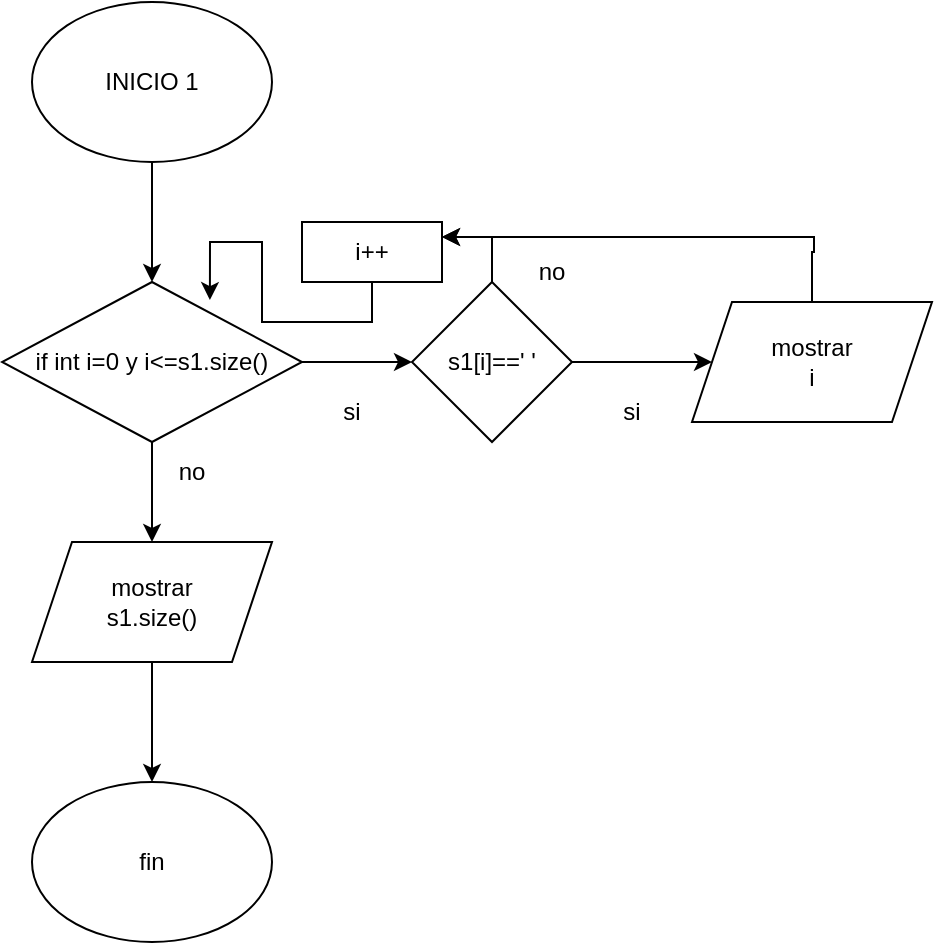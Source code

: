 <mxfile version="24.4.0" type="github">
  <diagram name="Página-1" id="UdH1-gKvDKVapIekHsB1">
    <mxGraphModel dx="664" dy="775" grid="1" gridSize="10" guides="1" tooltips="1" connect="1" arrows="1" fold="1" page="1" pageScale="1" pageWidth="827" pageHeight="1169" math="0" shadow="0">
      <root>
        <mxCell id="0" />
        <mxCell id="1" parent="0" />
        <mxCell id="WtG2zvQFbkql6weTgLgg-3" value="" style="edgeStyle=orthogonalEdgeStyle;rounded=0;orthogonalLoop=1;jettySize=auto;html=1;" edge="1" parent="1" source="WtG2zvQFbkql6weTgLgg-1" target="WtG2zvQFbkql6weTgLgg-2">
          <mxGeometry relative="1" as="geometry" />
        </mxCell>
        <mxCell id="WtG2zvQFbkql6weTgLgg-1" value="INICIO 1" style="ellipse;whiteSpace=wrap;html=1;" vertex="1" parent="1">
          <mxGeometry x="260" y="50" width="120" height="80" as="geometry" />
        </mxCell>
        <mxCell id="WtG2zvQFbkql6weTgLgg-5" value="" style="edgeStyle=orthogonalEdgeStyle;rounded=0;orthogonalLoop=1;jettySize=auto;html=1;" edge="1" parent="1" source="WtG2zvQFbkql6weTgLgg-2" target="WtG2zvQFbkql6weTgLgg-4">
          <mxGeometry relative="1" as="geometry" />
        </mxCell>
        <mxCell id="WtG2zvQFbkql6weTgLgg-15" value="" style="edgeStyle=orthogonalEdgeStyle;rounded=0;orthogonalLoop=1;jettySize=auto;html=1;" edge="1" parent="1" source="WtG2zvQFbkql6weTgLgg-2" target="WtG2zvQFbkql6weTgLgg-14">
          <mxGeometry relative="1" as="geometry" />
        </mxCell>
        <mxCell id="WtG2zvQFbkql6weTgLgg-2" value="if&amp;nbsp;int i=0 y i&amp;lt;=s1.size()" style="rhombus;whiteSpace=wrap;html=1;" vertex="1" parent="1">
          <mxGeometry x="245" y="190" width="150" height="80" as="geometry" />
        </mxCell>
        <mxCell id="WtG2zvQFbkql6weTgLgg-7" value="" style="edgeStyle=orthogonalEdgeStyle;rounded=0;orthogonalLoop=1;jettySize=auto;html=1;" edge="1" parent="1" source="WtG2zvQFbkql6weTgLgg-4" target="WtG2zvQFbkql6weTgLgg-6">
          <mxGeometry relative="1" as="geometry" />
        </mxCell>
        <mxCell id="WtG2zvQFbkql6weTgLgg-11" style="edgeStyle=orthogonalEdgeStyle;rounded=0;orthogonalLoop=1;jettySize=auto;html=1;entryX=1;entryY=0.25;entryDx=0;entryDy=0;" edge="1" parent="1" source="WtG2zvQFbkql6weTgLgg-4" target="WtG2zvQFbkql6weTgLgg-10">
          <mxGeometry relative="1" as="geometry" />
        </mxCell>
        <mxCell id="WtG2zvQFbkql6weTgLgg-4" value="s1[i]==&#39; &#39;" style="rhombus;whiteSpace=wrap;html=1;" vertex="1" parent="1">
          <mxGeometry x="450" y="190" width="80" height="80" as="geometry" />
        </mxCell>
        <mxCell id="WtG2zvQFbkql6weTgLgg-12" style="edgeStyle=orthogonalEdgeStyle;rounded=0;orthogonalLoop=1;jettySize=auto;html=1;entryX=1;entryY=0.25;entryDx=0;entryDy=0;" edge="1" parent="1" source="WtG2zvQFbkql6weTgLgg-6" target="WtG2zvQFbkql6weTgLgg-10">
          <mxGeometry relative="1" as="geometry">
            <mxPoint x="650" y="150" as="targetPoint" />
            <Array as="points">
              <mxPoint x="650" y="175" />
              <mxPoint x="651" y="175" />
              <mxPoint x="651" y="168" />
            </Array>
          </mxGeometry>
        </mxCell>
        <mxCell id="WtG2zvQFbkql6weTgLgg-6" value="mostrar&lt;div&gt;i&lt;/div&gt;" style="shape=parallelogram;perimeter=parallelogramPerimeter;whiteSpace=wrap;html=1;fixedSize=1;" vertex="1" parent="1">
          <mxGeometry x="590" y="200" width="120" height="60" as="geometry" />
        </mxCell>
        <mxCell id="WtG2zvQFbkql6weTgLgg-10" value="i++" style="rounded=0;whiteSpace=wrap;html=1;" vertex="1" parent="1">
          <mxGeometry x="395" y="160" width="70" height="30" as="geometry" />
        </mxCell>
        <mxCell id="WtG2zvQFbkql6weTgLgg-13" style="edgeStyle=orthogonalEdgeStyle;rounded=0;orthogonalLoop=1;jettySize=auto;html=1;entryX=0.693;entryY=0.113;entryDx=0;entryDy=0;entryPerimeter=0;" edge="1" parent="1" source="WtG2zvQFbkql6weTgLgg-10" target="WtG2zvQFbkql6weTgLgg-2">
          <mxGeometry relative="1" as="geometry" />
        </mxCell>
        <mxCell id="WtG2zvQFbkql6weTgLgg-22" style="edgeStyle=orthogonalEdgeStyle;rounded=0;orthogonalLoop=1;jettySize=auto;html=1;" edge="1" parent="1" source="WtG2zvQFbkql6weTgLgg-14" target="WtG2zvQFbkql6weTgLgg-21">
          <mxGeometry relative="1" as="geometry" />
        </mxCell>
        <mxCell id="WtG2zvQFbkql6weTgLgg-14" value="mostrar&lt;div&gt;s1.size()&lt;/div&gt;" style="shape=parallelogram;perimeter=parallelogramPerimeter;whiteSpace=wrap;html=1;fixedSize=1;" vertex="1" parent="1">
          <mxGeometry x="260" y="320" width="120" height="60" as="geometry" />
        </mxCell>
        <mxCell id="WtG2zvQFbkql6weTgLgg-16" value="si" style="text;html=1;align=center;verticalAlign=middle;whiteSpace=wrap;rounded=0;" vertex="1" parent="1">
          <mxGeometry x="390" y="240" width="60" height="30" as="geometry" />
        </mxCell>
        <mxCell id="WtG2zvQFbkql6weTgLgg-18" value="si" style="text;html=1;align=center;verticalAlign=middle;whiteSpace=wrap;rounded=0;" vertex="1" parent="1">
          <mxGeometry x="530" y="240" width="60" height="30" as="geometry" />
        </mxCell>
        <mxCell id="WtG2zvQFbkql6weTgLgg-19" value="no" style="text;html=1;align=center;verticalAlign=middle;whiteSpace=wrap;rounded=0;" vertex="1" parent="1">
          <mxGeometry x="490" y="170" width="60" height="30" as="geometry" />
        </mxCell>
        <mxCell id="WtG2zvQFbkql6weTgLgg-20" value="no" style="text;html=1;align=center;verticalAlign=middle;whiteSpace=wrap;rounded=0;" vertex="1" parent="1">
          <mxGeometry x="310" y="270" width="60" height="30" as="geometry" />
        </mxCell>
        <mxCell id="WtG2zvQFbkql6weTgLgg-21" value="fin" style="ellipse;whiteSpace=wrap;html=1;" vertex="1" parent="1">
          <mxGeometry x="260" y="440" width="120" height="80" as="geometry" />
        </mxCell>
      </root>
    </mxGraphModel>
  </diagram>
</mxfile>
